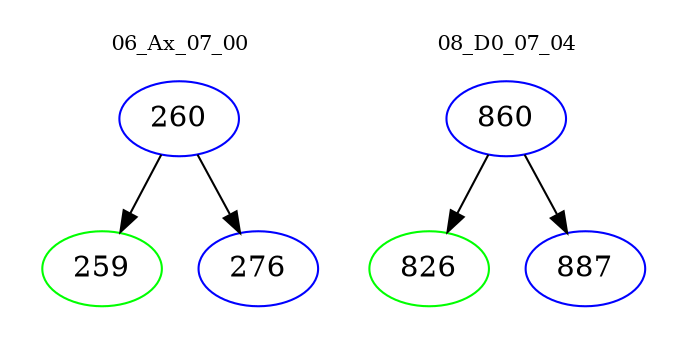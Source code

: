 digraph{
subgraph cluster_0 {
color = white
label = "06_Ax_07_00";
fontsize=10;
T0_260 [label="260", color="blue"]
T0_260 -> T0_259 [color="black"]
T0_259 [label="259", color="green"]
T0_260 -> T0_276 [color="black"]
T0_276 [label="276", color="blue"]
}
subgraph cluster_1 {
color = white
label = "08_D0_07_04";
fontsize=10;
T1_860 [label="860", color="blue"]
T1_860 -> T1_826 [color="black"]
T1_826 [label="826", color="green"]
T1_860 -> T1_887 [color="black"]
T1_887 [label="887", color="blue"]
}
}
